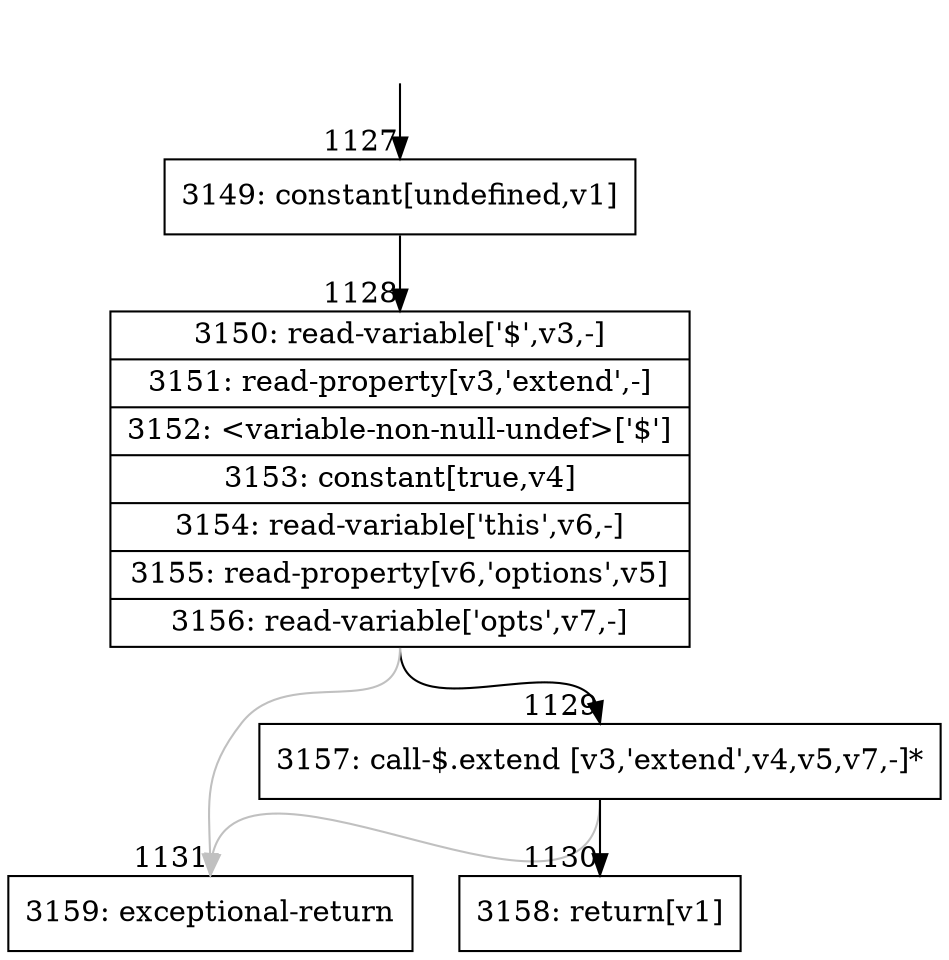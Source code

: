 digraph {
rankdir="TD"
BB_entry105[shape=none,label=""];
BB_entry105 -> BB1127 [tailport=s, headport=n, headlabel="    1127"]
BB1127 [shape=record label="{3149: constant[undefined,v1]}" ] 
BB1127 -> BB1128 [tailport=s, headport=n, headlabel="      1128"]
BB1128 [shape=record label="{3150: read-variable['$',v3,-]|3151: read-property[v3,'extend',-]|3152: \<variable-non-null-undef\>['$']|3153: constant[true,v4]|3154: read-variable['this',v6,-]|3155: read-property[v6,'options',v5]|3156: read-variable['opts',v7,-]}" ] 
BB1128 -> BB1129 [tailport=s, headport=n, headlabel="      1129"]
BB1128 -> BB1131 [tailport=s, headport=n, color=gray, headlabel="      1131"]
BB1129 [shape=record label="{3157: call-$.extend [v3,'extend',v4,v5,v7,-]*}" ] 
BB1129 -> BB1130 [tailport=s, headport=n, headlabel="      1130"]
BB1129 -> BB1131 [tailport=s, headport=n, color=gray]
BB1130 [shape=record label="{3158: return[v1]}" ] 
BB1131 [shape=record label="{3159: exceptional-return}" ] 
//#$~ 1052
}
